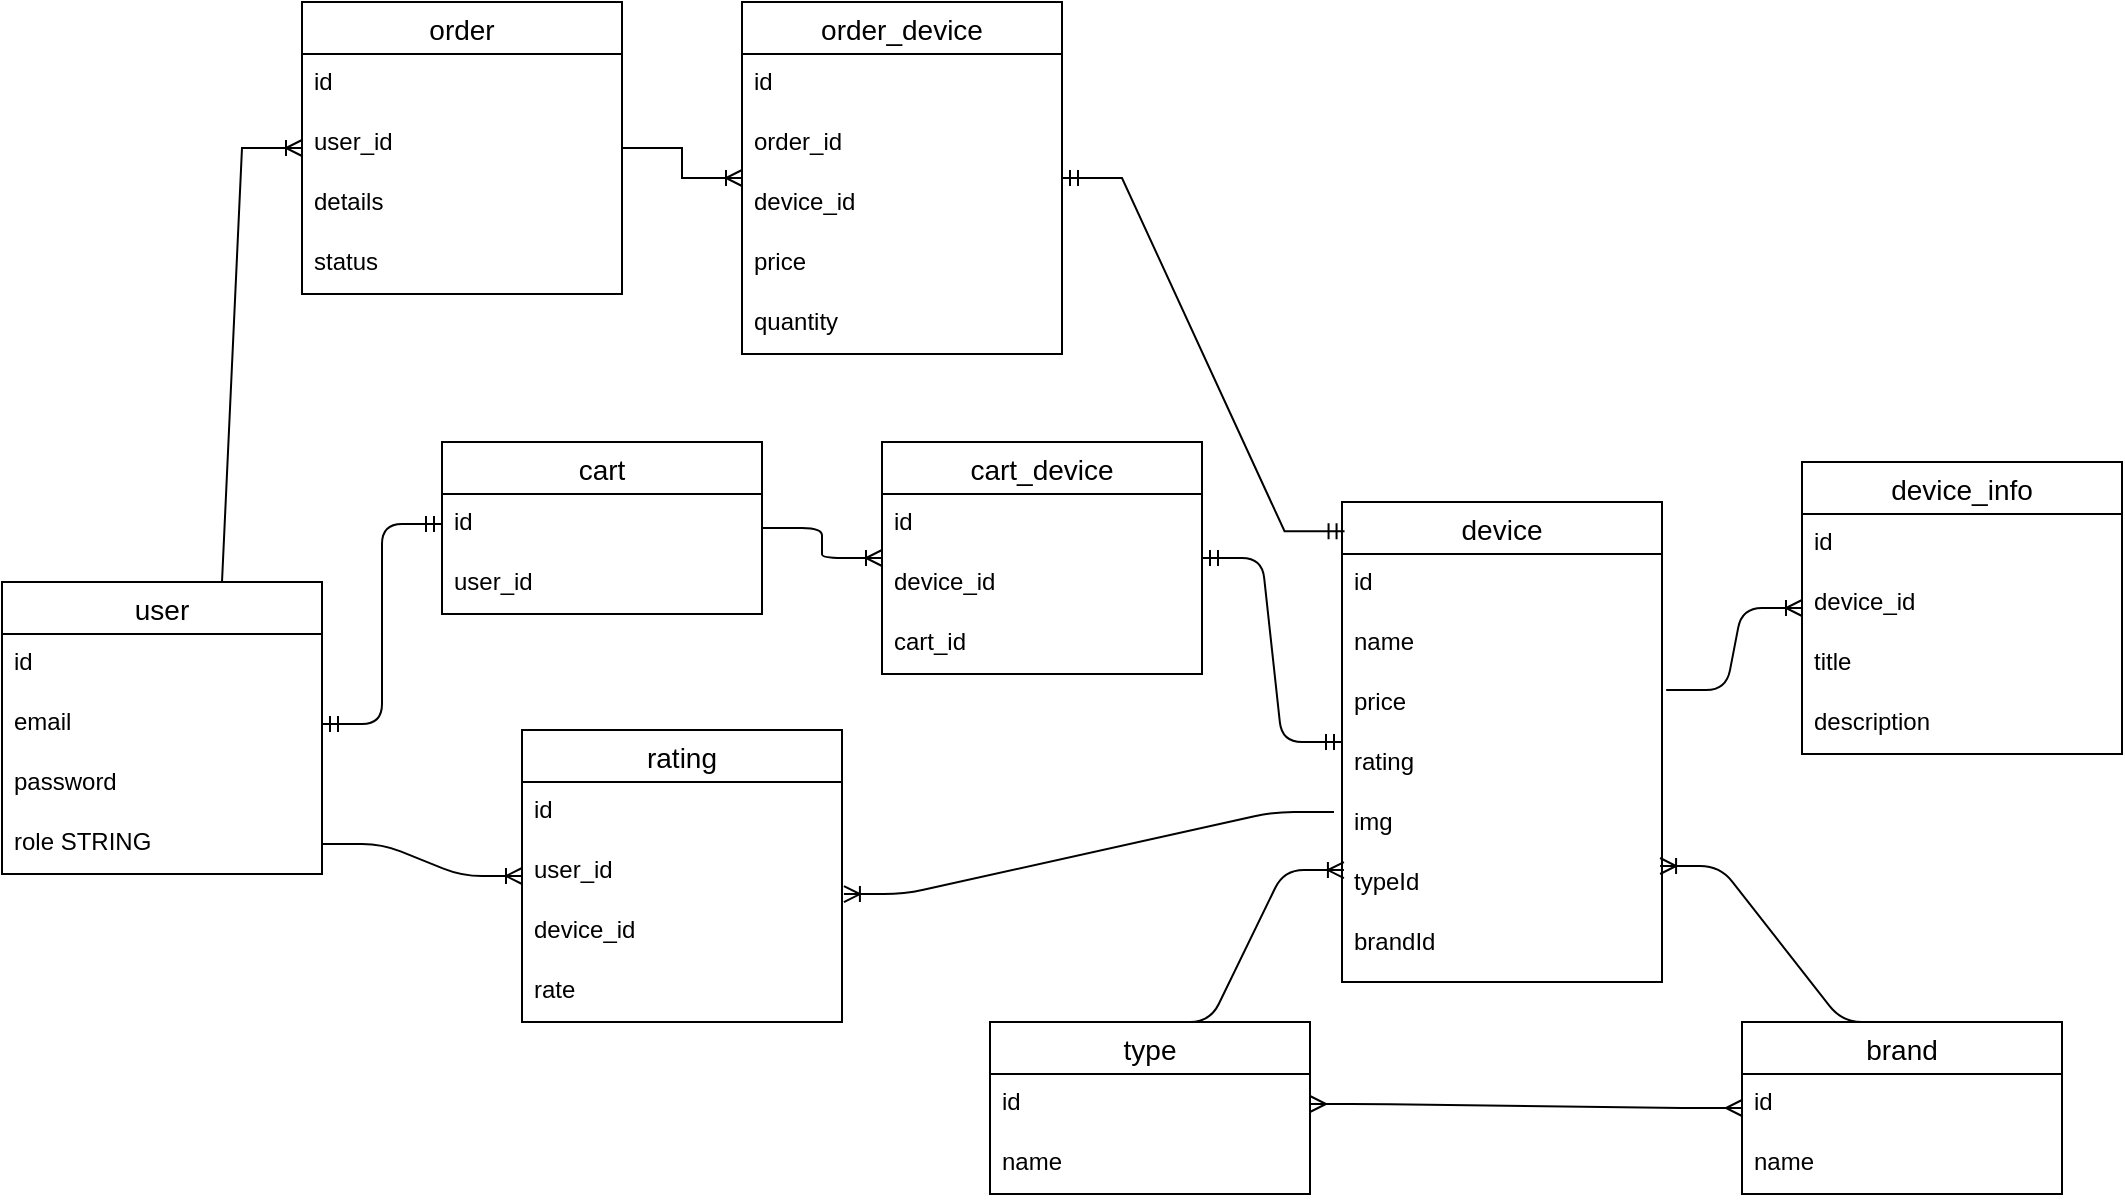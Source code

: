 <mxfile version="20.3.0" type="device"><diagram id="PD0eE4UB74VmSSNWX6Uc" name="Page-1"><mxGraphModel dx="1968" dy="1893" grid="1" gridSize="10" guides="1" tooltips="1" connect="1" arrows="1" fold="1" page="1" pageScale="1" pageWidth="827" pageHeight="1169" math="0" shadow="0"><root><mxCell id="0"/><mxCell id="1" parent="0"/><mxCell id="I9mDEkmzovGOgadQ6lVY-1" value="user" style="swimlane;fontStyle=0;childLayout=stackLayout;horizontal=1;startSize=26;horizontalStack=0;resizeParent=1;resizeParentMax=0;resizeLast=0;collapsible=1;marginBottom=0;align=center;fontSize=14;" parent="1" vertex="1"><mxGeometry x="-80" y="190" width="160" height="146" as="geometry"><mxRectangle x="140" y="120" width="60" height="26" as="alternateBounds"/></mxGeometry></mxCell><mxCell id="I9mDEkmzovGOgadQ6lVY-2" value="id" style="text;strokeColor=none;fillColor=none;spacingLeft=4;spacingRight=4;overflow=hidden;rotatable=0;points=[[0,0.5],[1,0.5]];portConstraint=eastwest;fontSize=12;" parent="I9mDEkmzovGOgadQ6lVY-1" vertex="1"><mxGeometry y="26" width="160" height="30" as="geometry"/></mxCell><mxCell id="I9mDEkmzovGOgadQ6lVY-3" value="email" style="text;strokeColor=none;fillColor=none;spacingLeft=4;spacingRight=4;overflow=hidden;rotatable=0;points=[[0,0.5],[1,0.5]];portConstraint=eastwest;fontSize=12;" parent="I9mDEkmzovGOgadQ6lVY-1" vertex="1"><mxGeometry y="56" width="160" height="30" as="geometry"/></mxCell><mxCell id="I9mDEkmzovGOgadQ6lVY-4" value="password" style="text;strokeColor=none;fillColor=none;spacingLeft=4;spacingRight=4;overflow=hidden;rotatable=0;points=[[0,0.5],[1,0.5]];portConstraint=eastwest;fontSize=12;" parent="I9mDEkmzovGOgadQ6lVY-1" vertex="1"><mxGeometry y="86" width="160" height="30" as="geometry"/></mxCell><mxCell id="I9mDEkmzovGOgadQ6lVY-6" value="role STRING" style="text;strokeColor=none;fillColor=none;spacingLeft=4;spacingRight=4;overflow=hidden;rotatable=0;points=[[0,0.5],[1,0.5]];portConstraint=eastwest;fontSize=12;" parent="I9mDEkmzovGOgadQ6lVY-1" vertex="1"><mxGeometry y="116" width="160" height="30" as="geometry"/></mxCell><mxCell id="I9mDEkmzovGOgadQ6lVY-7" value="cart" style="swimlane;fontStyle=0;childLayout=stackLayout;horizontal=1;startSize=26;horizontalStack=0;resizeParent=1;resizeParentMax=0;resizeLast=0;collapsible=1;marginBottom=0;align=center;fontSize=14;" parent="1" vertex="1"><mxGeometry x="140" y="120" width="160" height="86" as="geometry"><mxRectangle x="140" y="120" width="60" height="26" as="alternateBounds"/></mxGeometry></mxCell><mxCell id="I9mDEkmzovGOgadQ6lVY-8" value="id" style="text;strokeColor=none;fillColor=none;spacingLeft=4;spacingRight=4;overflow=hidden;rotatable=0;points=[[0,0.5],[1,0.5]];portConstraint=eastwest;fontSize=12;" parent="I9mDEkmzovGOgadQ6lVY-7" vertex="1"><mxGeometry y="26" width="160" height="30" as="geometry"/></mxCell><mxCell id="I9mDEkmzovGOgadQ6lVY-9" value="user_id" style="text;strokeColor=none;fillColor=none;spacingLeft=4;spacingRight=4;overflow=hidden;rotatable=0;points=[[0,0.5],[1,0.5]];portConstraint=eastwest;fontSize=12;" parent="I9mDEkmzovGOgadQ6lVY-7" vertex="1"><mxGeometry y="56" width="160" height="30" as="geometry"/></mxCell><mxCell id="I9mDEkmzovGOgadQ6lVY-12" value="" style="edgeStyle=entityRelationEdgeStyle;fontSize=12;html=1;endArrow=ERmandOne;startArrow=ERmandOne;rounded=1;entryX=0;entryY=0.5;entryDx=0;entryDy=0;exitX=1;exitY=0.5;exitDx=0;exitDy=0;" parent="1" source="I9mDEkmzovGOgadQ6lVY-3" target="I9mDEkmzovGOgadQ6lVY-8" edge="1"><mxGeometry width="100" height="100" relative="1" as="geometry"><mxPoint x="20" y="210" as="sourcePoint"/><mxPoint x="120" y="113" as="targetPoint"/></mxGeometry></mxCell><mxCell id="I9mDEkmzovGOgadQ6lVY-13" value="device" style="swimlane;fontStyle=0;childLayout=stackLayout;horizontal=1;startSize=26;horizontalStack=0;resizeParent=1;resizeParentMax=0;resizeLast=0;collapsible=1;marginBottom=0;align=center;fontSize=14;" parent="1" vertex="1"><mxGeometry x="590" y="150" width="160" height="240" as="geometry"><mxRectangle x="140" y="120" width="60" height="26" as="alternateBounds"/></mxGeometry></mxCell><mxCell id="I9mDEkmzovGOgadQ6lVY-14" value="id" style="text;strokeColor=none;fillColor=none;spacingLeft=4;spacingRight=4;overflow=hidden;rotatable=0;points=[[0,0.5],[1,0.5]];portConstraint=eastwest;fontSize=12;" parent="I9mDEkmzovGOgadQ6lVY-13" vertex="1"><mxGeometry y="26" width="160" height="30" as="geometry"/></mxCell><mxCell id="I9mDEkmzovGOgadQ6lVY-15" value="name" style="text;strokeColor=none;fillColor=none;spacingLeft=4;spacingRight=4;overflow=hidden;rotatable=0;points=[[0,0.5],[1,0.5]];portConstraint=eastwest;fontSize=12;" parent="I9mDEkmzovGOgadQ6lVY-13" vertex="1"><mxGeometry y="56" width="160" height="30" as="geometry"/></mxCell><mxCell id="I9mDEkmzovGOgadQ6lVY-16" value="price" style="text;strokeColor=none;fillColor=none;spacingLeft=4;spacingRight=4;overflow=hidden;rotatable=0;points=[[0,0.5],[1,0.5]];portConstraint=eastwest;fontSize=12;" parent="I9mDEkmzovGOgadQ6lVY-13" vertex="1"><mxGeometry y="86" width="160" height="30" as="geometry"/></mxCell><mxCell id="I9mDEkmzovGOgadQ6lVY-17" value="rating" style="text;strokeColor=none;fillColor=none;spacingLeft=4;spacingRight=4;overflow=hidden;rotatable=0;points=[[0,0.5],[1,0.5]];portConstraint=eastwest;fontSize=12;" parent="I9mDEkmzovGOgadQ6lVY-13" vertex="1"><mxGeometry y="116" width="160" height="30" as="geometry"/></mxCell><mxCell id="I9mDEkmzovGOgadQ6lVY-19" value="img" style="text;strokeColor=none;fillColor=none;spacingLeft=4;spacingRight=4;overflow=hidden;rotatable=0;points=[[0,0.5],[1,0.5]];portConstraint=eastwest;fontSize=12;" parent="I9mDEkmzovGOgadQ6lVY-13" vertex="1"><mxGeometry y="146" width="160" height="30" as="geometry"/></mxCell><mxCell id="I9mDEkmzovGOgadQ6lVY-18" value="typeId" style="text;strokeColor=none;fillColor=none;spacingLeft=4;spacingRight=4;overflow=hidden;rotatable=0;points=[[0,0.5],[1,0.5]];portConstraint=eastwest;fontSize=12;" parent="I9mDEkmzovGOgadQ6lVY-13" vertex="1"><mxGeometry y="176" width="160" height="30" as="geometry"/></mxCell><mxCell id="I9mDEkmzovGOgadQ6lVY-34" value="brandId" style="text;strokeColor=none;fillColor=none;spacingLeft=4;spacingRight=4;overflow=hidden;rotatable=0;points=[[0,0.5],[1,0.5]];portConstraint=eastwest;fontSize=12;" parent="I9mDEkmzovGOgadQ6lVY-13" vertex="1"><mxGeometry y="206" width="160" height="34" as="geometry"/></mxCell><mxCell id="I9mDEkmzovGOgadQ6lVY-22" value="type" style="swimlane;fontStyle=0;childLayout=stackLayout;horizontal=1;startSize=26;horizontalStack=0;resizeParent=1;resizeParentMax=0;resizeLast=0;collapsible=1;marginBottom=0;align=center;fontSize=14;" parent="1" vertex="1"><mxGeometry x="414" y="410" width="160" height="86" as="geometry"><mxRectangle x="140" y="120" width="60" height="26" as="alternateBounds"/></mxGeometry></mxCell><mxCell id="I9mDEkmzovGOgadQ6lVY-23" value="id" style="text;strokeColor=none;fillColor=none;spacingLeft=4;spacingRight=4;overflow=hidden;rotatable=0;points=[[0,0.5],[1,0.5]];portConstraint=eastwest;fontSize=12;" parent="I9mDEkmzovGOgadQ6lVY-22" vertex="1"><mxGeometry y="26" width="160" height="30" as="geometry"/></mxCell><mxCell id="I9mDEkmzovGOgadQ6lVY-24" value="name" style="text;strokeColor=none;fillColor=none;spacingLeft=4;spacingRight=4;overflow=hidden;rotatable=0;points=[[0,0.5],[1,0.5]];portConstraint=eastwest;fontSize=12;" parent="I9mDEkmzovGOgadQ6lVY-22" vertex="1"><mxGeometry y="56" width="160" height="30" as="geometry"/></mxCell><mxCell id="I9mDEkmzovGOgadQ6lVY-27" value="brand" style="swimlane;fontStyle=0;childLayout=stackLayout;horizontal=1;startSize=26;horizontalStack=0;resizeParent=1;resizeParentMax=0;resizeLast=0;collapsible=1;marginBottom=0;align=center;fontSize=14;rounded=0;" parent="1" vertex="1"><mxGeometry x="790" y="410" width="160" height="86" as="geometry"><mxRectangle x="140" y="120" width="60" height="26" as="alternateBounds"/></mxGeometry></mxCell><mxCell id="I9mDEkmzovGOgadQ6lVY-28" value="id" style="text;strokeColor=none;fillColor=none;spacingLeft=4;spacingRight=4;overflow=hidden;rotatable=0;points=[[0,0.5],[1,0.5]];portConstraint=eastwest;fontSize=12;" parent="I9mDEkmzovGOgadQ6lVY-27" vertex="1"><mxGeometry y="26" width="160" height="30" as="geometry"/></mxCell><mxCell id="I9mDEkmzovGOgadQ6lVY-29" value="name" style="text;strokeColor=none;fillColor=none;spacingLeft=4;spacingRight=4;overflow=hidden;rotatable=0;points=[[0,0.5],[1,0.5]];portConstraint=eastwest;fontSize=12;" parent="I9mDEkmzovGOgadQ6lVY-27" vertex="1"><mxGeometry y="56" width="160" height="30" as="geometry"/></mxCell><mxCell id="I9mDEkmzovGOgadQ6lVY-32" value="" style="edgeStyle=entityRelationEdgeStyle;fontSize=12;html=1;endArrow=ERoneToMany;rounded=1;exitX=0.5;exitY=0;exitDx=0;exitDy=0;entryX=0.006;entryY=0.267;entryDx=0;entryDy=0;entryPerimeter=0;" parent="1" source="I9mDEkmzovGOgadQ6lVY-22" target="I9mDEkmzovGOgadQ6lVY-18" edge="1"><mxGeometry width="100" height="100" relative="1" as="geometry"><mxPoint x="380" y="460" as="sourcePoint"/><mxPoint x="480" y="360" as="targetPoint"/></mxGeometry></mxCell><mxCell id="I9mDEkmzovGOgadQ6lVY-33" value="" style="edgeStyle=entityRelationEdgeStyle;fontSize=12;html=1;endArrow=ERoneToMany;rounded=1;exitX=0.5;exitY=0;exitDx=0;exitDy=0;entryX=0.994;entryY=0.2;entryDx=0;entryDy=0;entryPerimeter=0;" parent="1" source="I9mDEkmzovGOgadQ6lVY-27" target="I9mDEkmzovGOgadQ6lVY-18" edge="1"><mxGeometry width="100" height="100" relative="1" as="geometry"><mxPoint x="380" y="460" as="sourcePoint"/><mxPoint x="590" y="340" as="targetPoint"/></mxGeometry></mxCell><mxCell id="I9mDEkmzovGOgadQ6lVY-35" value="" style="edgeStyle=entityRelationEdgeStyle;fontSize=12;html=1;endArrow=ERmany;startArrow=ERmany;rounded=1;exitX=1;exitY=0.5;exitDx=0;exitDy=0;" parent="1" source="I9mDEkmzovGOgadQ6lVY-23" target="I9mDEkmzovGOgadQ6lVY-27" edge="1"><mxGeometry width="100" height="100" relative="1" as="geometry"><mxPoint x="380" y="370" as="sourcePoint"/><mxPoint x="480" y="270" as="targetPoint"/></mxGeometry></mxCell><mxCell id="I9mDEkmzovGOgadQ6lVY-36" value="device_info" style="swimlane;fontStyle=0;childLayout=stackLayout;horizontal=1;startSize=26;horizontalStack=0;resizeParent=1;resizeParentMax=0;resizeLast=0;collapsible=1;marginBottom=0;align=center;fontSize=14;rounded=0;" parent="1" vertex="1"><mxGeometry x="820" y="130" width="160" height="146" as="geometry"/></mxCell><mxCell id="I9mDEkmzovGOgadQ6lVY-37" value="id" style="text;strokeColor=none;fillColor=none;spacingLeft=4;spacingRight=4;overflow=hidden;rotatable=0;points=[[0,0.5],[1,0.5]];portConstraint=eastwest;fontSize=12;rounded=0;" parent="I9mDEkmzovGOgadQ6lVY-36" vertex="1"><mxGeometry y="26" width="160" height="30" as="geometry"/></mxCell><mxCell id="I9mDEkmzovGOgadQ6lVY-38" value="device_id" style="text;strokeColor=none;fillColor=none;spacingLeft=4;spacingRight=4;overflow=hidden;rotatable=0;points=[[0,0.5],[1,0.5]];portConstraint=eastwest;fontSize=12;rounded=0;" parent="I9mDEkmzovGOgadQ6lVY-36" vertex="1"><mxGeometry y="56" width="160" height="30" as="geometry"/></mxCell><mxCell id="I9mDEkmzovGOgadQ6lVY-40" value="title" style="text;strokeColor=none;fillColor=none;spacingLeft=4;spacingRight=4;overflow=hidden;rotatable=0;points=[[0,0.5],[1,0.5]];portConstraint=eastwest;fontSize=12;rounded=0;" parent="I9mDEkmzovGOgadQ6lVY-36" vertex="1"><mxGeometry y="86" width="160" height="30" as="geometry"/></mxCell><mxCell id="I9mDEkmzovGOgadQ6lVY-39" value="description" style="text;strokeColor=none;fillColor=none;spacingLeft=4;spacingRight=4;overflow=hidden;rotatable=0;points=[[0,0.5],[1,0.5]];portConstraint=eastwest;fontSize=12;rounded=0;" parent="I9mDEkmzovGOgadQ6lVY-36" vertex="1"><mxGeometry y="116" width="160" height="30" as="geometry"/></mxCell><mxCell id="I9mDEkmzovGOgadQ6lVY-41" value="" style="edgeStyle=entityRelationEdgeStyle;fontSize=12;html=1;endArrow=ERoneToMany;rounded=1;exitX=1.013;exitY=0.267;exitDx=0;exitDy=0;exitPerimeter=0;" parent="1" source="I9mDEkmzovGOgadQ6lVY-16" target="I9mDEkmzovGOgadQ6lVY-36" edge="1"><mxGeometry width="100" height="100" relative="1" as="geometry"><mxPoint x="380" y="400" as="sourcePoint"/><mxPoint x="480" y="300" as="targetPoint"/></mxGeometry></mxCell><mxCell id="I9mDEkmzovGOgadQ6lVY-42" value="cart_device" style="swimlane;fontStyle=0;childLayout=stackLayout;horizontal=1;startSize=26;horizontalStack=0;resizeParent=1;resizeParentMax=0;resizeLast=0;collapsible=1;marginBottom=0;align=center;fontSize=14;rounded=0;" parent="1" vertex="1"><mxGeometry x="360" y="120" width="160" height="116" as="geometry"/></mxCell><mxCell id="I9mDEkmzovGOgadQ6lVY-43" value="id" style="text;strokeColor=none;fillColor=none;spacingLeft=4;spacingRight=4;overflow=hidden;rotatable=0;points=[[0,0.5],[1,0.5]];portConstraint=eastwest;fontSize=12;rounded=0;" parent="I9mDEkmzovGOgadQ6lVY-42" vertex="1"><mxGeometry y="26" width="160" height="30" as="geometry"/></mxCell><mxCell id="I9mDEkmzovGOgadQ6lVY-44" value="device_id" style="text;strokeColor=none;fillColor=none;spacingLeft=4;spacingRight=4;overflow=hidden;rotatable=0;points=[[0,0.5],[1,0.5]];portConstraint=eastwest;fontSize=12;rounded=0;" parent="I9mDEkmzovGOgadQ6lVY-42" vertex="1"><mxGeometry y="56" width="160" height="30" as="geometry"/></mxCell><mxCell id="I9mDEkmzovGOgadQ6lVY-45" value="cart_id" style="text;strokeColor=none;fillColor=none;spacingLeft=4;spacingRight=4;overflow=hidden;rotatable=0;points=[[0,0.5],[1,0.5]];portConstraint=eastwest;fontSize=12;rounded=0;" parent="I9mDEkmzovGOgadQ6lVY-42" vertex="1"><mxGeometry y="86" width="160" height="30" as="geometry"/></mxCell><mxCell id="I9mDEkmzovGOgadQ6lVY-46" value="" style="edgeStyle=entityRelationEdgeStyle;fontSize=12;html=1;endArrow=ERoneToMany;rounded=1;" parent="1" source="I9mDEkmzovGOgadQ6lVY-7" target="I9mDEkmzovGOgadQ6lVY-42" edge="1"><mxGeometry width="100" height="100" relative="1" as="geometry"><mxPoint x="240" y="170" as="sourcePoint"/><mxPoint x="340" y="70" as="targetPoint"/></mxGeometry></mxCell><mxCell id="I9mDEkmzovGOgadQ6lVY-48" value="" style="edgeStyle=entityRelationEdgeStyle;fontSize=12;html=1;endArrow=ERmandOne;startArrow=ERmandOne;rounded=1;" parent="1" source="I9mDEkmzovGOgadQ6lVY-42" target="I9mDEkmzovGOgadQ6lVY-13" edge="1"><mxGeometry width="100" height="100" relative="1" as="geometry"><mxPoint x="490" y="410" as="sourcePoint"/><mxPoint x="590" y="310" as="targetPoint"/></mxGeometry></mxCell><mxCell id="I9mDEkmzovGOgadQ6lVY-49" value="rating" style="swimlane;fontStyle=0;childLayout=stackLayout;horizontal=1;startSize=26;horizontalStack=0;resizeParent=1;resizeParentMax=0;resizeLast=0;collapsible=1;marginBottom=0;align=center;fontSize=14;rounded=0;" parent="1" vertex="1"><mxGeometry x="180" y="264" width="160" height="146" as="geometry"/></mxCell><mxCell id="I9mDEkmzovGOgadQ6lVY-50" value="id" style="text;strokeColor=none;fillColor=none;spacingLeft=4;spacingRight=4;overflow=hidden;rotatable=0;points=[[0,0.5],[1,0.5]];portConstraint=eastwest;fontSize=12;rounded=0;" parent="I9mDEkmzovGOgadQ6lVY-49" vertex="1"><mxGeometry y="26" width="160" height="30" as="geometry"/></mxCell><mxCell id="I9mDEkmzovGOgadQ6lVY-51" value="user_id" style="text;strokeColor=none;fillColor=none;spacingLeft=4;spacingRight=4;overflow=hidden;rotatable=0;points=[[0,0.5],[1,0.5]];portConstraint=eastwest;fontSize=12;rounded=0;" parent="I9mDEkmzovGOgadQ6lVY-49" vertex="1"><mxGeometry y="56" width="160" height="30" as="geometry"/></mxCell><mxCell id="I9mDEkmzovGOgadQ6lVY-52" value="device_id" style="text;strokeColor=none;fillColor=none;spacingLeft=4;spacingRight=4;overflow=hidden;rotatable=0;points=[[0,0.5],[1,0.5]];portConstraint=eastwest;fontSize=12;rounded=0;" parent="I9mDEkmzovGOgadQ6lVY-49" vertex="1"><mxGeometry y="86" width="160" height="30" as="geometry"/></mxCell><mxCell id="I9mDEkmzovGOgadQ6lVY-53" value="rate" style="text;strokeColor=none;fillColor=none;spacingLeft=4;spacingRight=4;overflow=hidden;rotatable=0;points=[[0,0.5],[1,0.5]];portConstraint=eastwest;fontSize=12;rounded=0;" parent="I9mDEkmzovGOgadQ6lVY-49" vertex="1"><mxGeometry y="116" width="160" height="30" as="geometry"/></mxCell><mxCell id="I9mDEkmzovGOgadQ6lVY-54" value="" style="edgeStyle=entityRelationEdgeStyle;fontSize=12;html=1;endArrow=ERoneToMany;rounded=1;" parent="1" source="I9mDEkmzovGOgadQ6lVY-6" target="I9mDEkmzovGOgadQ6lVY-49" edge="1"><mxGeometry width="100" height="100" relative="1" as="geometry"><mxPoint x="260" y="410" as="sourcePoint"/><mxPoint x="360" y="310" as="targetPoint"/></mxGeometry></mxCell><mxCell id="I9mDEkmzovGOgadQ6lVY-55" value="" style="edgeStyle=entityRelationEdgeStyle;fontSize=12;html=1;endArrow=ERoneToMany;rounded=1;exitX=-0.025;exitY=0.3;exitDx=0;exitDy=0;exitPerimeter=0;entryX=1.006;entryY=0.867;entryDx=0;entryDy=0;entryPerimeter=0;" parent="1" source="I9mDEkmzovGOgadQ6lVY-19" target="I9mDEkmzovGOgadQ6lVY-51" edge="1"><mxGeometry width="100" height="100" relative="1" as="geometry"><mxPoint x="260" y="410" as="sourcePoint"/><mxPoint x="360" y="310" as="targetPoint"/></mxGeometry></mxCell><mxCell id="IBBsU8ZCol8nJqBOT6j--13" value="order" style="swimlane;fontStyle=0;childLayout=stackLayout;horizontal=1;startSize=26;horizontalStack=0;resizeParent=1;resizeParentMax=0;resizeLast=0;collapsible=1;marginBottom=0;align=center;fontSize=14;" vertex="1" parent="1"><mxGeometry x="70" y="-100" width="160" height="146" as="geometry"><mxRectangle x="140" y="120" width="60" height="26" as="alternateBounds"/></mxGeometry></mxCell><mxCell id="IBBsU8ZCol8nJqBOT6j--14" value="id" style="text;strokeColor=none;fillColor=none;spacingLeft=4;spacingRight=4;overflow=hidden;rotatable=0;points=[[0,0.5],[1,0.5]];portConstraint=eastwest;fontSize=12;" vertex="1" parent="IBBsU8ZCol8nJqBOT6j--13"><mxGeometry y="26" width="160" height="30" as="geometry"/></mxCell><mxCell id="IBBsU8ZCol8nJqBOT6j--15" value="user_id" style="text;strokeColor=none;fillColor=none;spacingLeft=4;spacingRight=4;overflow=hidden;rotatable=0;points=[[0,0.5],[1,0.5]];portConstraint=eastwest;fontSize=12;" vertex="1" parent="IBBsU8ZCol8nJqBOT6j--13"><mxGeometry y="56" width="160" height="30" as="geometry"/></mxCell><mxCell id="IBBsU8ZCol8nJqBOT6j--22" value="details" style="text;strokeColor=none;fillColor=none;spacingLeft=4;spacingRight=4;overflow=hidden;rotatable=0;points=[[0,0.5],[1,0.5]];portConstraint=eastwest;fontSize=12;" vertex="1" parent="IBBsU8ZCol8nJqBOT6j--13"><mxGeometry y="86" width="160" height="30" as="geometry"/></mxCell><mxCell id="IBBsU8ZCol8nJqBOT6j--36" value="status" style="text;strokeColor=none;fillColor=none;spacingLeft=4;spacingRight=4;overflow=hidden;rotatable=0;points=[[0,0.5],[1,0.5]];portConstraint=eastwest;fontSize=12;" vertex="1" parent="IBBsU8ZCol8nJqBOT6j--13"><mxGeometry y="116" width="160" height="30" as="geometry"/></mxCell><mxCell id="IBBsU8ZCol8nJqBOT6j--23" value="" style="edgeStyle=entityRelationEdgeStyle;fontSize=12;html=1;endArrow=ERoneToMany;rounded=0;exitX=0.5;exitY=0;exitDx=0;exitDy=0;" edge="1" parent="1" source="I9mDEkmzovGOgadQ6lVY-1" target="IBBsU8ZCol8nJqBOT6j--13"><mxGeometry width="100" height="100" relative="1" as="geometry"><mxPoint x="410" y="100" as="sourcePoint"/><mxPoint x="120" y="50" as="targetPoint"/></mxGeometry></mxCell><mxCell id="IBBsU8ZCol8nJqBOT6j--25" value="" style="edgeStyle=entityRelationEdgeStyle;fontSize=12;html=1;endArrow=ERoneToMany;rounded=0;" edge="1" parent="1" source="IBBsU8ZCol8nJqBOT6j--13" target="IBBsU8ZCol8nJqBOT6j--26"><mxGeometry width="100" height="100" relative="1" as="geometry"><mxPoint x="410" y="100" as="sourcePoint"/><mxPoint x="510" as="targetPoint"/></mxGeometry></mxCell><mxCell id="IBBsU8ZCol8nJqBOT6j--26" value="order_device" style="swimlane;fontStyle=0;childLayout=stackLayout;horizontal=1;startSize=26;horizontalStack=0;resizeParent=1;resizeParentMax=0;resizeLast=0;collapsible=1;marginBottom=0;align=center;fontSize=14;" vertex="1" parent="1"><mxGeometry x="290" y="-100" width="160" height="176" as="geometry"><mxRectangle x="140" y="120" width="60" height="26" as="alternateBounds"/></mxGeometry></mxCell><mxCell id="IBBsU8ZCol8nJqBOT6j--27" value="id" style="text;strokeColor=none;fillColor=none;spacingLeft=4;spacingRight=4;overflow=hidden;rotatable=0;points=[[0,0.5],[1,0.5]];portConstraint=eastwest;fontSize=12;" vertex="1" parent="IBBsU8ZCol8nJqBOT6j--26"><mxGeometry y="26" width="160" height="30" as="geometry"/></mxCell><mxCell id="IBBsU8ZCol8nJqBOT6j--28" value="order_id" style="text;strokeColor=none;fillColor=none;spacingLeft=4;spacingRight=4;overflow=hidden;rotatable=0;points=[[0,0.5],[1,0.5]];portConstraint=eastwest;fontSize=12;" vertex="1" parent="IBBsU8ZCol8nJqBOT6j--26"><mxGeometry y="56" width="160" height="30" as="geometry"/></mxCell><mxCell id="IBBsU8ZCol8nJqBOT6j--29" value="device_id" style="text;strokeColor=none;fillColor=none;spacingLeft=4;spacingRight=4;overflow=hidden;rotatable=0;points=[[0,0.5],[1,0.5]];portConstraint=eastwest;fontSize=12;" vertex="1" parent="IBBsU8ZCol8nJqBOT6j--26"><mxGeometry y="86" width="160" height="30" as="geometry"/></mxCell><mxCell id="IBBsU8ZCol8nJqBOT6j--30" value="price" style="text;strokeColor=none;fillColor=none;spacingLeft=4;spacingRight=4;overflow=hidden;rotatable=0;points=[[0,0.5],[1,0.5]];portConstraint=eastwest;fontSize=12;" vertex="1" parent="IBBsU8ZCol8nJqBOT6j--26"><mxGeometry y="116" width="160" height="30" as="geometry"/></mxCell><mxCell id="IBBsU8ZCol8nJqBOT6j--31" value="quantity" style="text;strokeColor=none;fillColor=none;spacingLeft=4;spacingRight=4;overflow=hidden;rotatable=0;points=[[0,0.5],[1,0.5]];portConstraint=eastwest;fontSize=12;" vertex="1" parent="IBBsU8ZCol8nJqBOT6j--26"><mxGeometry y="146" width="160" height="30" as="geometry"/></mxCell><mxCell id="IBBsU8ZCol8nJqBOT6j--35" value="" style="edgeStyle=entityRelationEdgeStyle;fontSize=12;html=1;endArrow=ERmandOne;startArrow=ERmandOne;rounded=0;entryX=0.008;entryY=0.061;entryDx=0;entryDy=0;entryPerimeter=0;" edge="1" parent="1" source="IBBsU8ZCol8nJqBOT6j--26" target="I9mDEkmzovGOgadQ6lVY-13"><mxGeometry width="100" height="100" relative="1" as="geometry"><mxPoint x="410" y="240" as="sourcePoint"/><mxPoint x="510" y="140" as="targetPoint"/></mxGeometry></mxCell></root></mxGraphModel></diagram></mxfile>